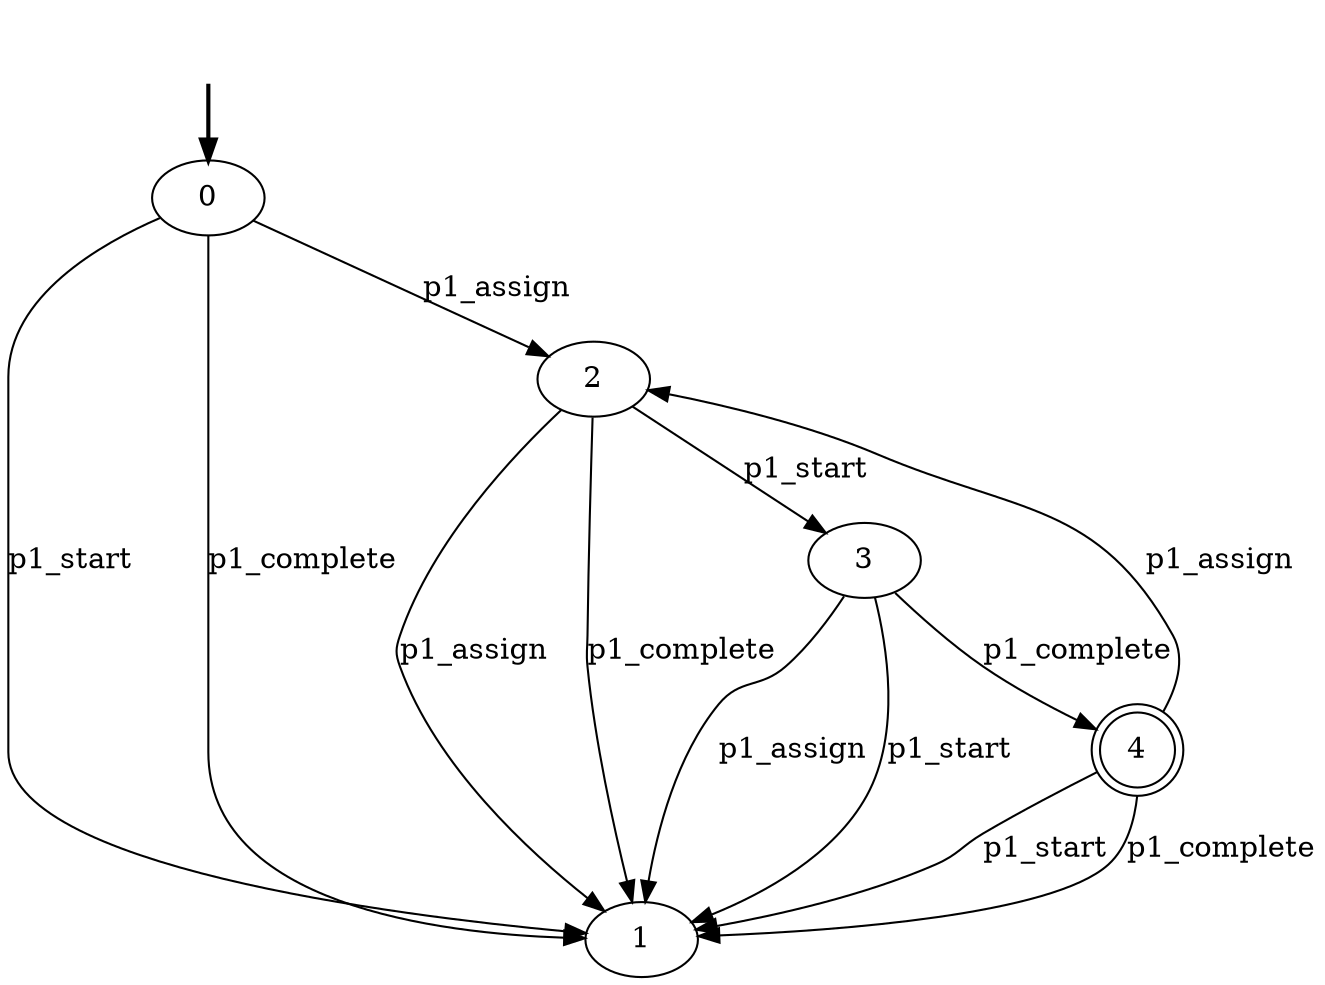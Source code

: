 digraph {
	fake0 [style=invisible]
	0 [root=true]
	1
	2
	3
	4 [shape=doublecircle]
	fake0 -> 0 [style=bold]
	2 -> 1 [label=p1_assign]
	2 -> 3 [label=p1_start]
	2 -> 1 [label=p1_complete]
	3 -> 1 [label=p1_assign]
	3 -> 1 [label=p1_start]
	3 -> 4 [label=p1_complete]
	4 -> 2 [label=p1_assign]
	4 -> 1 [label=p1_start]
	4 -> 1 [label=p1_complete]
	0 -> 2 [label=p1_assign]
	0 -> 1 [label=p1_start]
	0 -> 1 [label=p1_complete]
}